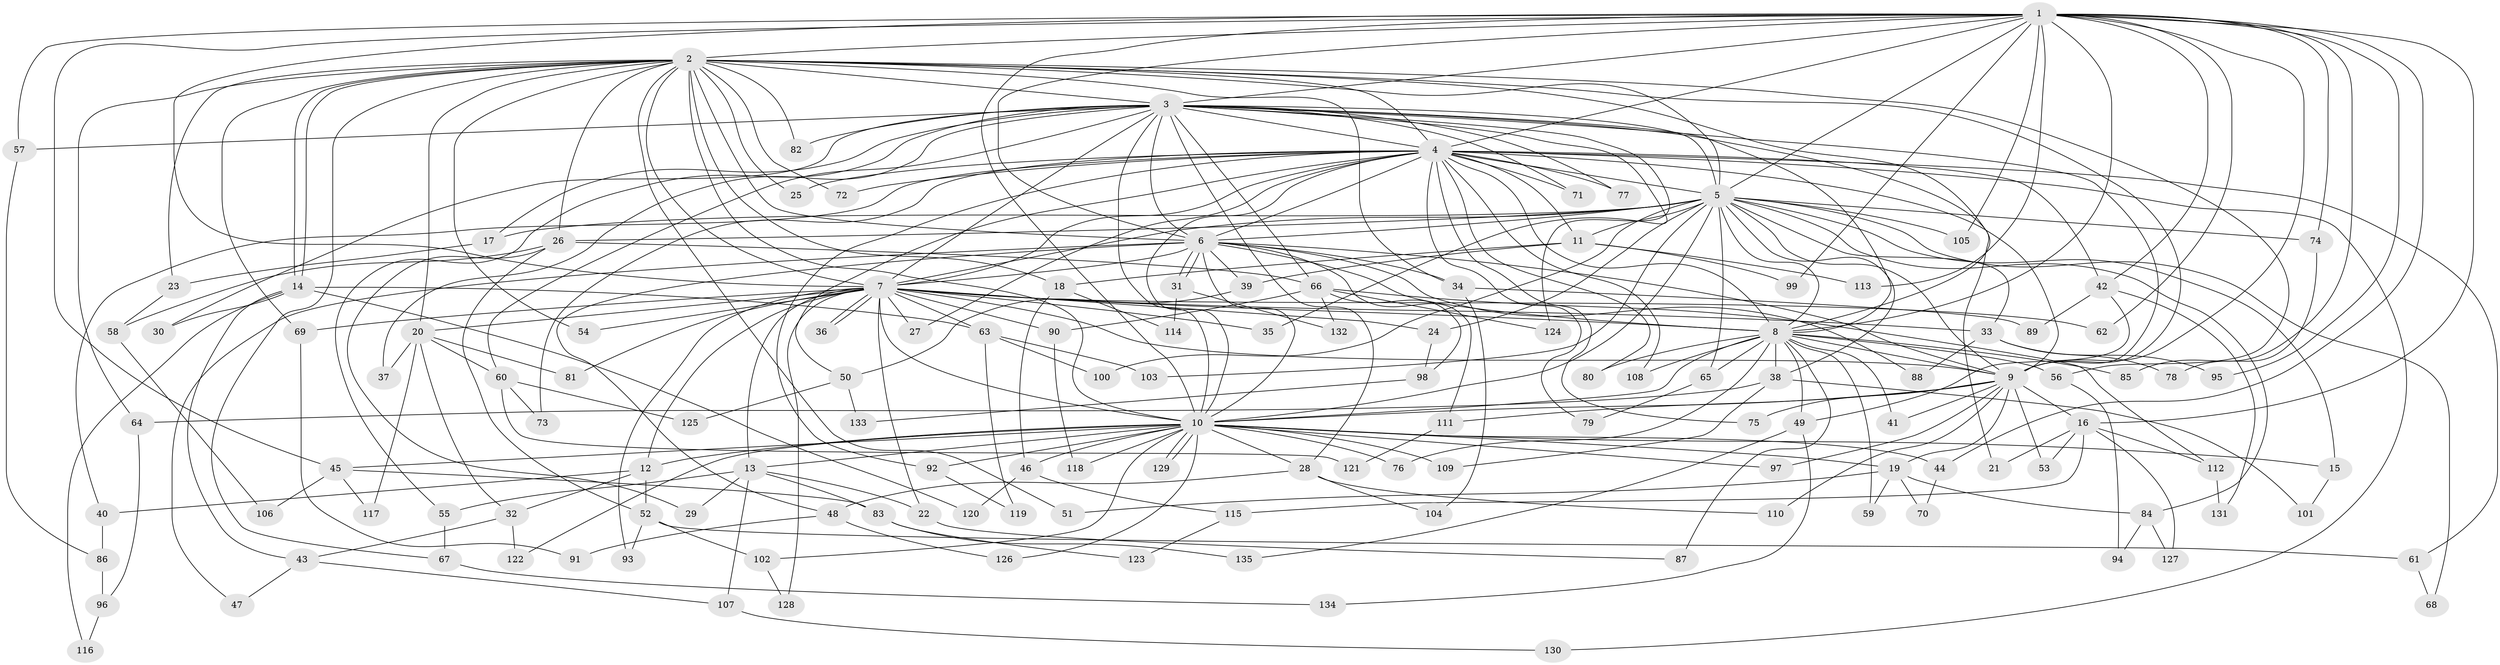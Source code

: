 // coarse degree distribution, {31: 0.029850746268656716, 2: 0.5373134328358209, 1: 0.1791044776119403, 4: 0.05970149253731343, 5: 0.029850746268656716, 6: 0.04477611940298507, 11: 0.014925373134328358, 3: 0.04477611940298507, 10: 0.029850746268656716, 9: 0.014925373134328358, 7: 0.014925373134328358}
// Generated by graph-tools (version 1.1) at 2025/46/03/04/25 21:46:24]
// undirected, 135 vertices, 295 edges
graph export_dot {
graph [start="1"]
  node [color=gray90,style=filled];
  1;
  2;
  3;
  4;
  5;
  6;
  7;
  8;
  9;
  10;
  11;
  12;
  13;
  14;
  15;
  16;
  17;
  18;
  19;
  20;
  21;
  22;
  23;
  24;
  25;
  26;
  27;
  28;
  29;
  30;
  31;
  32;
  33;
  34;
  35;
  36;
  37;
  38;
  39;
  40;
  41;
  42;
  43;
  44;
  45;
  46;
  47;
  48;
  49;
  50;
  51;
  52;
  53;
  54;
  55;
  56;
  57;
  58;
  59;
  60;
  61;
  62;
  63;
  64;
  65;
  66;
  67;
  68;
  69;
  70;
  71;
  72;
  73;
  74;
  75;
  76;
  77;
  78;
  79;
  80;
  81;
  82;
  83;
  84;
  85;
  86;
  87;
  88;
  89;
  90;
  91;
  92;
  93;
  94;
  95;
  96;
  97;
  98;
  99;
  100;
  101;
  102;
  103;
  104;
  105;
  106;
  107;
  108;
  109;
  110;
  111;
  112;
  113;
  114;
  115;
  116;
  117;
  118;
  119;
  120;
  121;
  122;
  123;
  124;
  125;
  126;
  127;
  128;
  129;
  130;
  131;
  132;
  133;
  134;
  135;
  1 -- 2;
  1 -- 3;
  1 -- 4;
  1 -- 5;
  1 -- 6;
  1 -- 7;
  1 -- 8;
  1 -- 9;
  1 -- 10;
  1 -- 16;
  1 -- 42;
  1 -- 44;
  1 -- 45;
  1 -- 57;
  1 -- 62;
  1 -- 74;
  1 -- 85;
  1 -- 95;
  1 -- 99;
  1 -- 105;
  1 -- 113;
  2 -- 3;
  2 -- 4;
  2 -- 5;
  2 -- 6;
  2 -- 7;
  2 -- 8;
  2 -- 9;
  2 -- 10;
  2 -- 14;
  2 -- 14;
  2 -- 18;
  2 -- 20;
  2 -- 23;
  2 -- 25;
  2 -- 26;
  2 -- 34;
  2 -- 51;
  2 -- 54;
  2 -- 56;
  2 -- 64;
  2 -- 67;
  2 -- 69;
  2 -- 72;
  2 -- 82;
  3 -- 4;
  3 -- 5;
  3 -- 6;
  3 -- 7;
  3 -- 8;
  3 -- 9;
  3 -- 10;
  3 -- 17;
  3 -- 21;
  3 -- 28;
  3 -- 30;
  3 -- 35;
  3 -- 37;
  3 -- 55;
  3 -- 57;
  3 -- 60;
  3 -- 66;
  3 -- 71;
  3 -- 77;
  3 -- 82;
  3 -- 124;
  4 -- 5;
  4 -- 6;
  4 -- 7;
  4 -- 8;
  4 -- 9;
  4 -- 10;
  4 -- 11;
  4 -- 25;
  4 -- 27;
  4 -- 40;
  4 -- 42;
  4 -- 50;
  4 -- 61;
  4 -- 71;
  4 -- 72;
  4 -- 73;
  4 -- 75;
  4 -- 77;
  4 -- 79;
  4 -- 80;
  4 -- 92;
  4 -- 108;
  4 -- 130;
  5 -- 6;
  5 -- 7;
  5 -- 8;
  5 -- 9;
  5 -- 10;
  5 -- 11;
  5 -- 15;
  5 -- 17;
  5 -- 24;
  5 -- 26;
  5 -- 33;
  5 -- 38;
  5 -- 65;
  5 -- 68;
  5 -- 74;
  5 -- 84;
  5 -- 100;
  5 -- 103;
  5 -- 105;
  6 -- 7;
  6 -- 8;
  6 -- 9;
  6 -- 10;
  6 -- 31;
  6 -- 31;
  6 -- 34;
  6 -- 39;
  6 -- 47;
  6 -- 48;
  6 -- 88;
  6 -- 111;
  7 -- 8;
  7 -- 9;
  7 -- 10;
  7 -- 12;
  7 -- 13;
  7 -- 20;
  7 -- 22;
  7 -- 24;
  7 -- 27;
  7 -- 33;
  7 -- 35;
  7 -- 36;
  7 -- 36;
  7 -- 54;
  7 -- 62;
  7 -- 63;
  7 -- 69;
  7 -- 81;
  7 -- 90;
  7 -- 93;
  7 -- 128;
  8 -- 9;
  8 -- 10;
  8 -- 38;
  8 -- 41;
  8 -- 49;
  8 -- 56;
  8 -- 59;
  8 -- 65;
  8 -- 76;
  8 -- 80;
  8 -- 85;
  8 -- 87;
  8 -- 108;
  9 -- 10;
  9 -- 16;
  9 -- 19;
  9 -- 41;
  9 -- 53;
  9 -- 75;
  9 -- 97;
  9 -- 110;
  9 -- 111;
  10 -- 12;
  10 -- 13;
  10 -- 15;
  10 -- 19;
  10 -- 28;
  10 -- 44;
  10 -- 45;
  10 -- 46;
  10 -- 76;
  10 -- 92;
  10 -- 97;
  10 -- 102;
  10 -- 109;
  10 -- 118;
  10 -- 122;
  10 -- 126;
  10 -- 129;
  10 -- 129;
  11 -- 18;
  11 -- 39;
  11 -- 99;
  11 -- 113;
  12 -- 32;
  12 -- 40;
  12 -- 52;
  13 -- 22;
  13 -- 29;
  13 -- 55;
  13 -- 83;
  13 -- 107;
  14 -- 30;
  14 -- 43;
  14 -- 63;
  14 -- 116;
  14 -- 120;
  15 -- 101;
  16 -- 21;
  16 -- 53;
  16 -- 112;
  16 -- 115;
  16 -- 127;
  17 -- 23;
  18 -- 46;
  18 -- 114;
  19 -- 51;
  19 -- 59;
  19 -- 70;
  19 -- 84;
  20 -- 32;
  20 -- 37;
  20 -- 60;
  20 -- 81;
  20 -- 117;
  22 -- 87;
  23 -- 58;
  24 -- 98;
  26 -- 29;
  26 -- 52;
  26 -- 58;
  26 -- 66;
  28 -- 48;
  28 -- 104;
  28 -- 110;
  31 -- 114;
  31 -- 132;
  32 -- 43;
  32 -- 122;
  33 -- 78;
  33 -- 88;
  33 -- 95;
  34 -- 89;
  34 -- 104;
  38 -- 64;
  38 -- 101;
  38 -- 109;
  39 -- 50;
  40 -- 86;
  42 -- 49;
  42 -- 89;
  42 -- 131;
  43 -- 47;
  43 -- 107;
  44 -- 70;
  45 -- 83;
  45 -- 106;
  45 -- 117;
  46 -- 115;
  46 -- 120;
  48 -- 91;
  48 -- 126;
  49 -- 134;
  49 -- 135;
  50 -- 125;
  50 -- 133;
  52 -- 61;
  52 -- 93;
  52 -- 102;
  55 -- 67;
  56 -- 94;
  57 -- 86;
  58 -- 106;
  60 -- 73;
  60 -- 121;
  60 -- 125;
  61 -- 68;
  63 -- 100;
  63 -- 103;
  63 -- 119;
  64 -- 96;
  65 -- 79;
  66 -- 90;
  66 -- 98;
  66 -- 112;
  66 -- 124;
  66 -- 132;
  67 -- 134;
  69 -- 91;
  74 -- 78;
  83 -- 123;
  83 -- 135;
  84 -- 94;
  84 -- 127;
  86 -- 96;
  90 -- 118;
  92 -- 119;
  96 -- 116;
  98 -- 133;
  102 -- 128;
  107 -- 130;
  111 -- 121;
  112 -- 131;
  115 -- 123;
}
